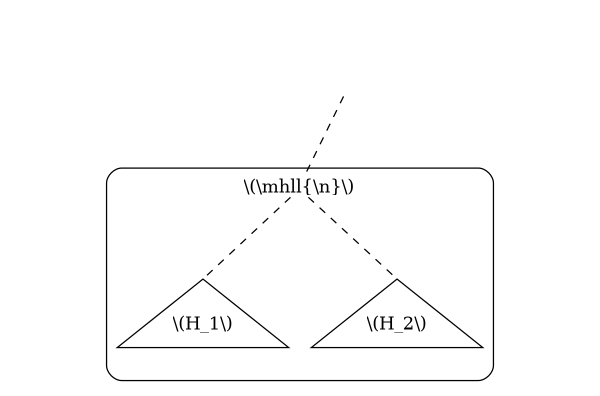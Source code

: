 graph {
	size="4,4"
    graph [splines=false]
    node [height=1 width=1]

	r [label="" shape=none]
	rl [label="" shape=none]

	r2 [label="" shape=none]
	r2r [label="" shape=none]

    r -- rl [style=invis]
    r -- 0 [style=invis]

    r2-- r2r [style=invis]
    r2-- 0 [style=dashed]

	subgraph cluster_1 {
        style=rounded
        color=black
        bgcolor="#ffffff01"

        0 [label="\\(\\mhll{\\n}\\)" shape=plain]

        g0 [label="\\(H_1\\)" shape=triangle]
        g1 [label="\\(H_2\\)" shape=triangle]

        0 -- g0:n [style=dashed]
        0 -- g1:n [style=dashed]
	}
}
